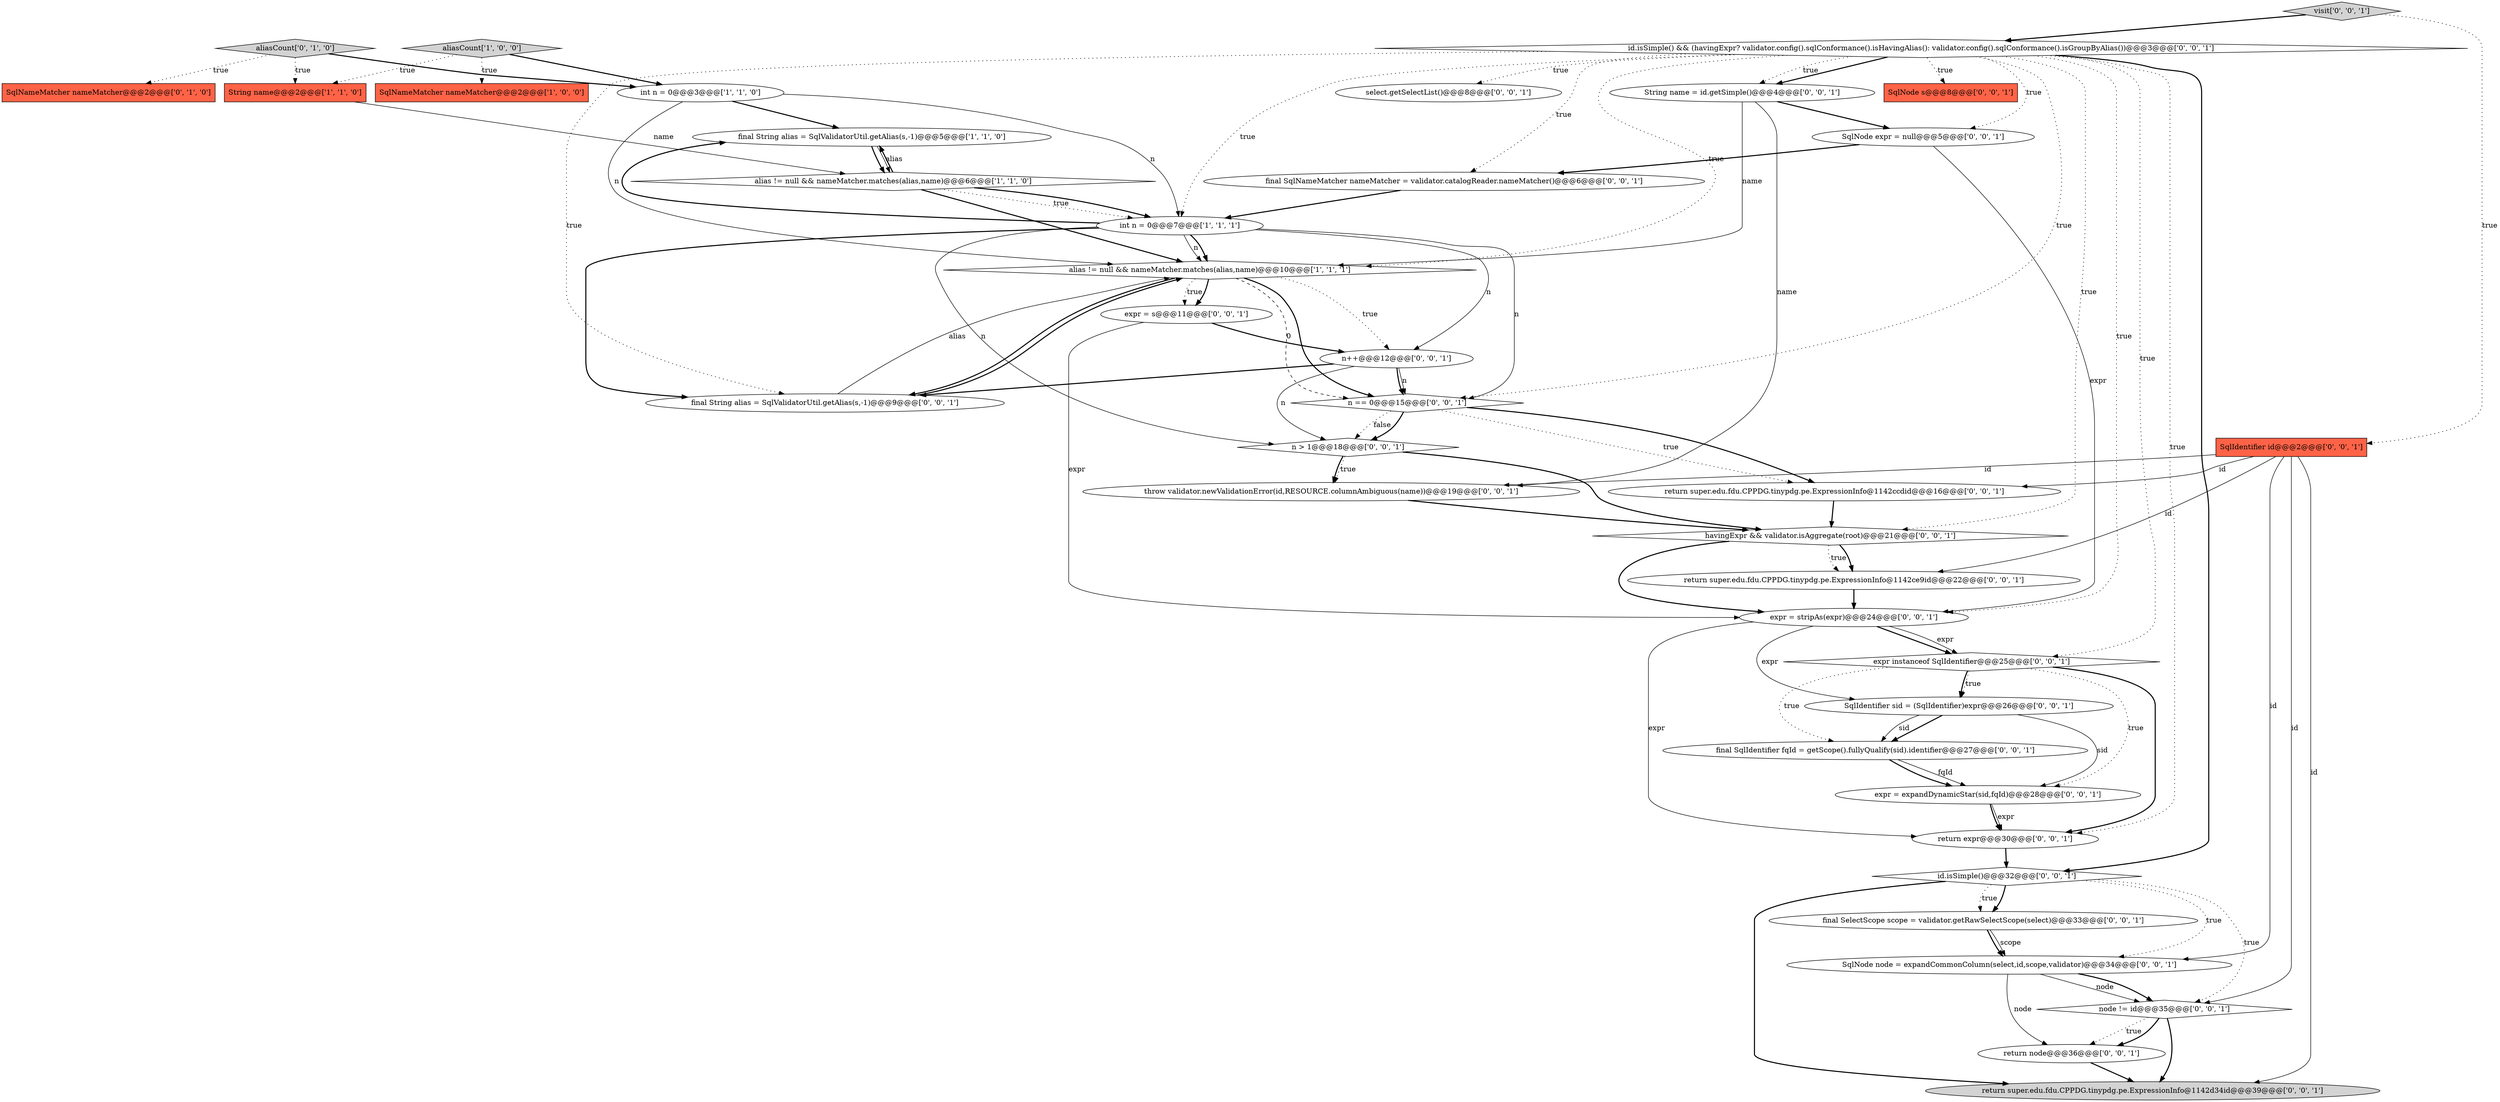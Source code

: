 digraph {
9 [style = filled, label = "aliasCount['0', '1', '0']", fillcolor = lightgray, shape = diamond image = "AAA0AAABBB2BBB"];
15 [style = filled, label = "id.isSimple()@@@32@@@['0', '0', '1']", fillcolor = white, shape = diamond image = "AAA0AAABBB3BBB"];
37 [style = filled, label = "return expr@@@30@@@['0', '0', '1']", fillcolor = white, shape = ellipse image = "AAA0AAABBB3BBB"];
16 [style = filled, label = "final SqlNameMatcher nameMatcher = validator.catalogReader.nameMatcher()@@@6@@@['0', '0', '1']", fillcolor = white, shape = ellipse image = "AAA0AAABBB3BBB"];
7 [style = filled, label = "int n = 0@@@3@@@['1', '1', '0']", fillcolor = white, shape = ellipse image = "AAA0AAABBB1BBB"];
21 [style = filled, label = "return node@@@36@@@['0', '0', '1']", fillcolor = white, shape = ellipse image = "AAA0AAABBB3BBB"];
0 [style = filled, label = "alias != null && nameMatcher.matches(alias,name)@@@6@@@['1', '1', '0']", fillcolor = white, shape = diamond image = "AAA0AAABBB1BBB"];
35 [style = filled, label = "SqlNode expr = null@@@5@@@['0', '0', '1']", fillcolor = white, shape = ellipse image = "AAA0AAABBB3BBB"];
27 [style = filled, label = "havingExpr && validator.isAggregate(root)@@@21@@@['0', '0', '1']", fillcolor = white, shape = diamond image = "AAA0AAABBB3BBB"];
8 [style = filled, label = "SqlNameMatcher nameMatcher@@@2@@@['0', '1', '0']", fillcolor = tomato, shape = box image = "AAA0AAABBB2BBB"];
13 [style = filled, label = "final SelectScope scope = validator.getRawSelectScope(select)@@@33@@@['0', '0', '1']", fillcolor = white, shape = ellipse image = "AAA0AAABBB3BBB"];
26 [style = filled, label = "id.isSimple() && (havingExpr? validator.config().sqlConformance().isHavingAlias(): validator.config().sqlConformance().isGroupByAlias())@@@3@@@['0', '0', '1']", fillcolor = white, shape = diamond image = "AAA0AAABBB3BBB"];
12 [style = filled, label = "expr = expandDynamicStar(sid,fqId)@@@28@@@['0', '0', '1']", fillcolor = white, shape = ellipse image = "AAA0AAABBB3BBB"];
18 [style = filled, label = "String name = id.getSimple()@@@4@@@['0', '0', '1']", fillcolor = white, shape = ellipse image = "AAA0AAABBB3BBB"];
25 [style = filled, label = "n > 1@@@18@@@['0', '0', '1']", fillcolor = white, shape = diamond image = "AAA0AAABBB3BBB"];
4 [style = filled, label = "String name@@@2@@@['1', '1', '0']", fillcolor = tomato, shape = box image = "AAA0AAABBB1BBB"];
17 [style = filled, label = "select.getSelectList()@@@8@@@['0', '0', '1']", fillcolor = white, shape = ellipse image = "AAA0AAABBB3BBB"];
6 [style = filled, label = "alias != null && nameMatcher.matches(alias,name)@@@10@@@['1', '1', '1']", fillcolor = white, shape = diamond image = "AAA0AAABBB1BBB"];
3 [style = filled, label = "SqlNameMatcher nameMatcher@@@2@@@['1', '0', '0']", fillcolor = tomato, shape = box image = "AAA0AAABBB1BBB"];
14 [style = filled, label = "final SqlIdentifier fqId = getScope().fullyQualify(sid).identifier@@@27@@@['0', '0', '1']", fillcolor = white, shape = ellipse image = "AAA0AAABBB3BBB"];
36 [style = filled, label = "expr = s@@@11@@@['0', '0', '1']", fillcolor = white, shape = ellipse image = "AAA0AAABBB3BBB"];
30 [style = filled, label = "expr instanceof SqlIdentifier@@@25@@@['0', '0', '1']", fillcolor = white, shape = diamond image = "AAA0AAABBB3BBB"];
38 [style = filled, label = "visit['0', '0', '1']", fillcolor = lightgray, shape = diamond image = "AAA0AAABBB3BBB"];
11 [style = filled, label = "return super.edu.fdu.CPPDG.tinypdg.pe.ExpressionInfo@1142ce9id@@@22@@@['0', '0', '1']", fillcolor = white, shape = ellipse image = "AAA0AAABBB3BBB"];
2 [style = filled, label = "aliasCount['1', '0', '0']", fillcolor = lightgray, shape = diamond image = "AAA0AAABBB1BBB"];
19 [style = filled, label = "node != id@@@35@@@['0', '0', '1']", fillcolor = white, shape = diamond image = "AAA0AAABBB3BBB"];
31 [style = filled, label = "final String alias = SqlValidatorUtil.getAlias(s,-1)@@@9@@@['0', '0', '1']", fillcolor = white, shape = ellipse image = "AAA0AAABBB3BBB"];
10 [style = filled, label = "return super.edu.fdu.CPPDG.tinypdg.pe.ExpressionInfo@1142ccdid@@@16@@@['0', '0', '1']", fillcolor = white, shape = ellipse image = "AAA0AAABBB3BBB"];
22 [style = filled, label = "SqlIdentifier sid = (SqlIdentifier)expr@@@26@@@['0', '0', '1']", fillcolor = white, shape = ellipse image = "AAA0AAABBB3BBB"];
20 [style = filled, label = "SqlNode s@@@8@@@['0', '0', '1']", fillcolor = tomato, shape = box image = "AAA0AAABBB3BBB"];
5 [style = filled, label = "final String alias = SqlValidatorUtil.getAlias(s,-1)@@@5@@@['1', '1', '0']", fillcolor = white, shape = ellipse image = "AAA0AAABBB1BBB"];
24 [style = filled, label = "SqlIdentifier id@@@2@@@['0', '0', '1']", fillcolor = tomato, shape = box image = "AAA0AAABBB3BBB"];
23 [style = filled, label = "return super.edu.fdu.CPPDG.tinypdg.pe.ExpressionInfo@1142d34id@@@39@@@['0', '0', '1']", fillcolor = lightgray, shape = ellipse image = "AAA0AAABBB3BBB"];
28 [style = filled, label = "n == 0@@@15@@@['0', '0', '1']", fillcolor = white, shape = diamond image = "AAA0AAABBB3BBB"];
29 [style = filled, label = "expr = stripAs(expr)@@@24@@@['0', '0', '1']", fillcolor = white, shape = ellipse image = "AAA0AAABBB3BBB"];
32 [style = filled, label = "n++@@@12@@@['0', '0', '1']", fillcolor = white, shape = ellipse image = "AAA0AAABBB3BBB"];
33 [style = filled, label = "throw validator.newValidationError(id,RESOURCE.columnAmbiguous(name))@@@19@@@['0', '0', '1']", fillcolor = white, shape = ellipse image = "AAA0AAABBB3BBB"];
1 [style = filled, label = "int n = 0@@@7@@@['1', '1', '1']", fillcolor = white, shape = ellipse image = "AAA0AAABBB1BBB"];
34 [style = filled, label = "SqlNode node = expandCommonColumn(select,id,scope,validator)@@@34@@@['0', '0', '1']", fillcolor = white, shape = ellipse image = "AAA0AAABBB3BBB"];
38->26 [style = bold, label=""];
19->21 [style = dotted, label="true"];
11->29 [style = bold, label=""];
36->29 [style = solid, label="expr"];
19->23 [style = bold, label=""];
30->14 [style = dotted, label="true"];
13->34 [style = bold, label=""];
26->16 [style = dotted, label="true"];
7->6 [style = solid, label="n"];
32->25 [style = solid, label="n"];
16->1 [style = bold, label=""];
31->6 [style = bold, label=""];
22->14 [style = bold, label=""];
32->28 [style = bold, label=""];
24->10 [style = solid, label="id"];
15->13 [style = bold, label=""];
32->28 [style = solid, label="n"];
26->6 [style = dotted, label="true"];
34->21 [style = solid, label="node"];
1->5 [style = bold, label=""];
15->19 [style = dotted, label="true"];
33->27 [style = bold, label=""];
35->29 [style = solid, label="expr"];
26->18 [style = bold, label=""];
0->1 [style = dotted, label="true"];
2->3 [style = dotted, label="true"];
15->13 [style = dotted, label="true"];
7->1 [style = solid, label="n"];
6->36 [style = dotted, label="true"];
24->33 [style = solid, label="id"];
15->23 [style = bold, label=""];
12->37 [style = bold, label=""];
1->25 [style = solid, label="n"];
29->22 [style = solid, label="expr"];
6->28 [style = dashed, label="0"];
25->33 [style = bold, label=""];
4->0 [style = solid, label="name"];
18->6 [style = solid, label="name"];
28->10 [style = dotted, label="true"];
34->19 [style = solid, label="node"];
27->11 [style = dotted, label="true"];
25->33 [style = dotted, label="true"];
28->10 [style = bold, label=""];
25->27 [style = bold, label=""];
6->36 [style = bold, label=""];
38->24 [style = dotted, label="true"];
1->28 [style = solid, label="n"];
26->17 [style = dotted, label="true"];
1->6 [style = solid, label="n"];
0->6 [style = bold, label=""];
12->37 [style = solid, label="expr"];
22->14 [style = solid, label="sid"];
1->31 [style = bold, label=""];
29->37 [style = solid, label="expr"];
14->12 [style = solid, label="fqId"];
6->28 [style = bold, label=""];
2->7 [style = bold, label=""];
24->34 [style = solid, label="id"];
15->34 [style = dotted, label="true"];
13->34 [style = solid, label="scope"];
14->12 [style = bold, label=""];
27->11 [style = bold, label=""];
26->30 [style = dotted, label="true"];
26->15 [style = bold, label=""];
6->31 [style = bold, label=""];
9->4 [style = dotted, label="true"];
26->37 [style = dotted, label="true"];
36->32 [style = bold, label=""];
7->5 [style = bold, label=""];
37->15 [style = bold, label=""];
18->35 [style = bold, label=""];
24->23 [style = solid, label="id"];
29->30 [style = bold, label=""];
26->29 [style = dotted, label="true"];
1->32 [style = solid, label="n"];
9->8 [style = dotted, label="true"];
2->4 [style = dotted, label="true"];
26->28 [style = dotted, label="true"];
30->37 [style = bold, label=""];
6->32 [style = dotted, label="true"];
10->27 [style = bold, label=""];
30->22 [style = bold, label=""];
26->18 [style = dotted, label="true"];
28->25 [style = dotted, label="false"];
1->6 [style = bold, label=""];
35->16 [style = bold, label=""];
30->22 [style = dotted, label="true"];
0->1 [style = bold, label=""];
26->1 [style = dotted, label="true"];
18->33 [style = solid, label="name"];
5->0 [style = solid, label="alias"];
27->29 [style = bold, label=""];
19->21 [style = bold, label=""];
5->0 [style = bold, label=""];
32->31 [style = bold, label=""];
24->19 [style = solid, label="id"];
31->6 [style = solid, label="alias"];
22->12 [style = solid, label="sid"];
24->11 [style = solid, label="id"];
26->20 [style = dotted, label="true"];
26->27 [style = dotted, label="true"];
0->5 [style = bold, label=""];
30->12 [style = dotted, label="true"];
21->23 [style = bold, label=""];
34->19 [style = bold, label=""];
26->35 [style = dotted, label="true"];
28->25 [style = bold, label=""];
26->31 [style = dotted, label="true"];
29->30 [style = solid, label="expr"];
9->7 [style = bold, label=""];
}
